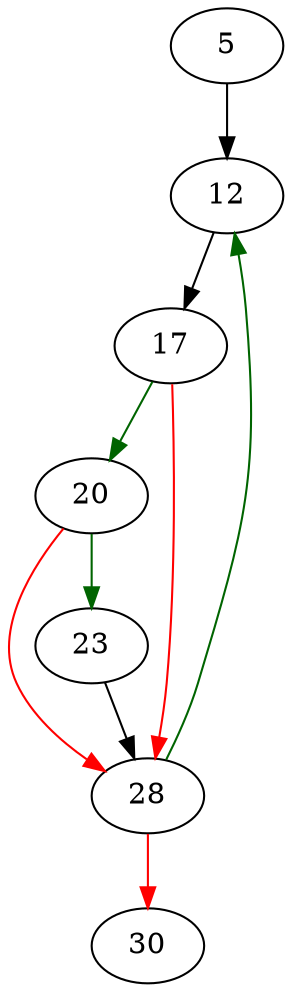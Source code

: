 strict digraph "walBusyLock" {
	// Node definitions.
	5 [entry=true];
	12;
	17;
	20;
	28;
	23;
	30;

	// Edge definitions.
	5 -> 12;
	12 -> 17;
	17 -> 20 [
		color=darkgreen
		cond=true
	];
	17 -> 28 [
		color=red
		cond=false
	];
	20 -> 28 [
		color=red
		cond=false
	];
	20 -> 23 [
		color=darkgreen
		cond=true
	];
	28 -> 12 [
		color=darkgreen
		cond=true
	];
	28 -> 30 [
		color=red
		cond=false
	];
	23 -> 28;
}